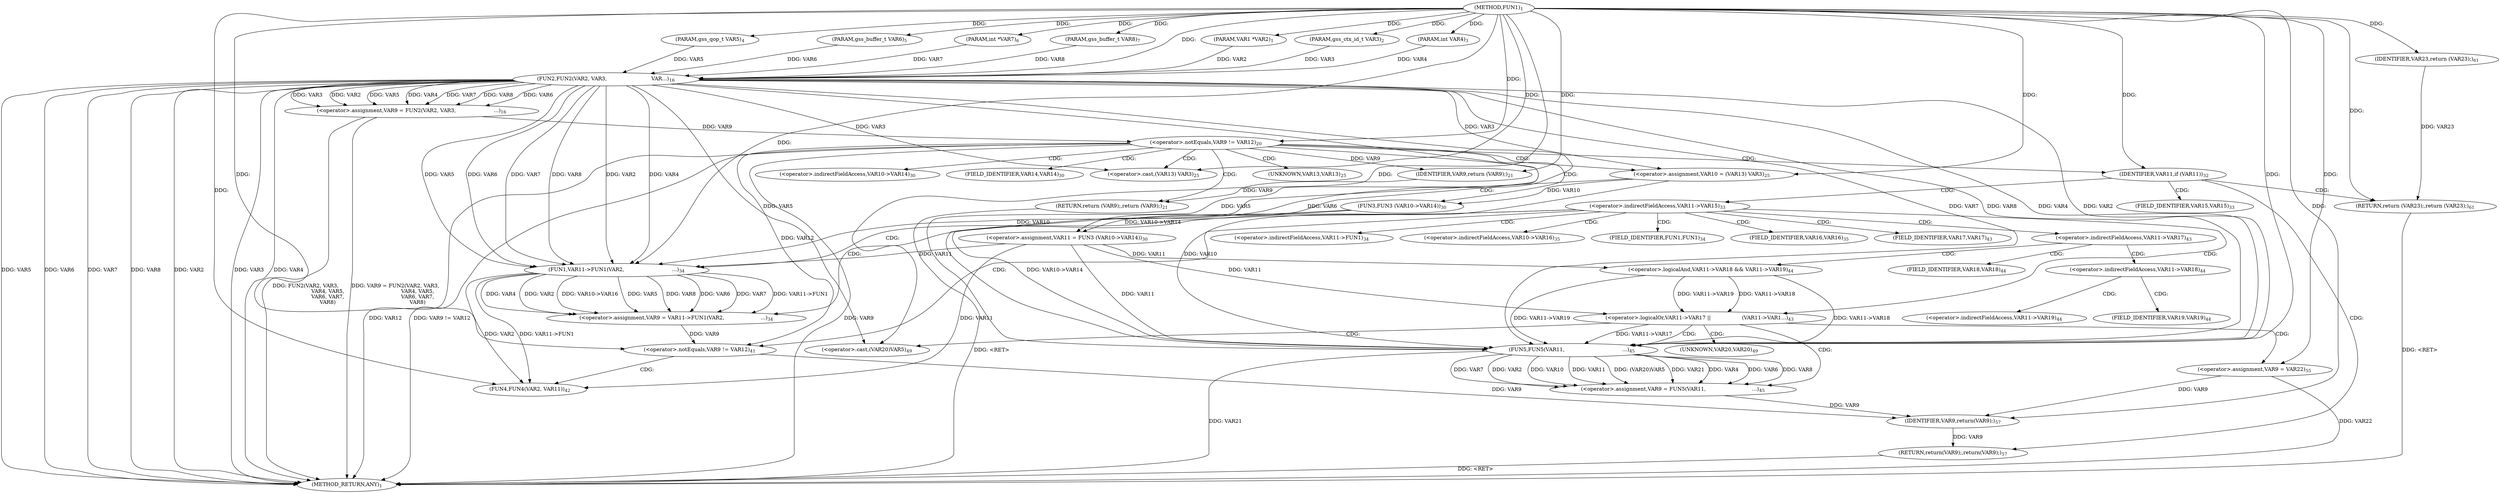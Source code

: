 digraph "FUN1" {  
"8" [label = <(METHOD,FUN1)<SUB>1</SUB>> ]
"117" [label = <(METHOD_RETURN,ANY)<SUB>1</SUB>> ]
"9" [label = <(PARAM,VAR1 *VAR2)<SUB>1</SUB>> ]
"10" [label = <(PARAM,gss_ctx_id_t VAR3)<SUB>2</SUB>> ]
"11" [label = <(PARAM,int VAR4)<SUB>3</SUB>> ]
"12" [label = <(PARAM,gss_qop_t VAR5)<SUB>4</SUB>> ]
"13" [label = <(PARAM,gss_buffer_t VAR6)<SUB>5</SUB>> ]
"14" [label = <(PARAM,int *VAR7)<SUB>6</SUB>> ]
"15" [label = <(PARAM,gss_buffer_t VAR8)<SUB>7</SUB>> ]
"20" [label = <(&lt;operator&gt;.assignment,VAR9 = FUN2(VAR2, VAR3,
                       ...)<SUB>16</SUB>> ]
"37" [label = <(&lt;operator&gt;.assignment,VAR10 = (VAR13) VAR3)<SUB>25</SUB>> ]
"42" [label = <(&lt;operator&gt;.assignment,VAR11 = FUN3 (VAR10-&gt;VAR14))<SUB>30</SUB>> ]
"115" [label = <(RETURN,return (VAR23);,return (VAR23);)<SUB>61</SUB>> ]
"31" [label = <(&lt;operator&gt;.notEquals,VAR9 != VAR12)<SUB>20</SUB>> ]
"49" [label = <(IDENTIFIER,VAR11,if (VAR11))<SUB>32</SUB>> ]
"116" [label = <(IDENTIFIER,VAR23,return (VAR23);)<SUB>61</SUB>> ]
"22" [label = <(FUN2,FUN2(VAR2, VAR3,
                           VAR...)<SUB>16</SUB>> ]
"35" [label = <(RETURN,return (VAR9);,return (VAR9);)<SUB>21</SUB>> ]
"39" [label = <(&lt;operator&gt;.cast,(VAR13) VAR3)<SUB>25</SUB>> ]
"44" [label = <(FUN3,FUN3 (VAR10-&gt;VAR14))<SUB>30</SUB>> ]
"113" [label = <(RETURN,return(VAR9);,return(VAR9);)<SUB>57</SUB>> ]
"36" [label = <(IDENTIFIER,VAR9,return (VAR9);)<SUB>21</SUB>> ]
"114" [label = <(IDENTIFIER,VAR9,return(VAR9);)<SUB>57</SUB>> ]
"56" [label = <(&lt;operator&gt;.assignment,VAR9 = VAR11-&gt;FUN1(VAR2,
                      ...)<SUB>34</SUB>> ]
"72" [label = <(&lt;operator&gt;.notEquals,VAR9 != VAR12)<SUB>41</SUB>> ]
"58" [label = <(FUN1,VAR11-&gt;FUN1(VAR2,
                             ...)<SUB>34</SUB>> ]
"76" [label = <(FUN4,FUN4(VAR2, VAR11))<SUB>42</SUB>> ]
"82" [label = <(&lt;operator&gt;.logicalOr,VAR11-&gt;VAR17 ||
                   (VAR11-&gt;VAR1...)<SUB>43</SUB>> ]
"94" [label = <(&lt;operator&gt;.assignment,VAR9 = FUN5(VAR11,
                            ...)<SUB>45</SUB>> ]
"86" [label = <(&lt;operator&gt;.logicalAnd,VAR11-&gt;VAR18 &amp;&amp; VAR11-&gt;VAR19)<SUB>44</SUB>> ]
"110" [label = <(&lt;operator&gt;.assignment,VAR9 = VAR22)<SUB>55</SUB>> ]
"96" [label = <(FUN5,FUN5(VAR11,
                                   ...)<SUB>45</SUB>> ]
"101" [label = <(&lt;operator&gt;.cast,(VAR20)VAR5)<SUB>49</SUB>> ]
"40" [label = <(UNKNOWN,VAR13,VAR13)<SUB>25</SUB>> ]
"45" [label = <(&lt;operator&gt;.indirectFieldAccess,VAR10-&gt;VAR14)<SUB>30</SUB>> ]
"47" [label = <(FIELD_IDENTIFIER,VAR14,VAR14)<SUB>30</SUB>> ]
"52" [label = <(&lt;operator&gt;.indirectFieldAccess,VAR11-&gt;VAR15)<SUB>33</SUB>> ]
"54" [label = <(FIELD_IDENTIFIER,VAR15,VAR15)<SUB>33</SUB>> ]
"59" [label = <(&lt;operator&gt;.indirectFieldAccess,VAR11-&gt;FUN1)<SUB>34</SUB>> ]
"63" [label = <(&lt;operator&gt;.indirectFieldAccess,VAR10-&gt;VAR16)<SUB>35</SUB>> ]
"61" [label = <(FIELD_IDENTIFIER,FUN1,FUN1)<SUB>34</SUB>> ]
"65" [label = <(FIELD_IDENTIFIER,VAR16,VAR16)<SUB>35</SUB>> ]
"83" [label = <(&lt;operator&gt;.indirectFieldAccess,VAR11-&gt;VAR17)<SUB>43</SUB>> ]
"85" [label = <(FIELD_IDENTIFIER,VAR17,VAR17)<SUB>43</SUB>> ]
"87" [label = <(&lt;operator&gt;.indirectFieldAccess,VAR11-&gt;VAR18)<SUB>44</SUB>> ]
"90" [label = <(&lt;operator&gt;.indirectFieldAccess,VAR11-&gt;VAR19)<SUB>44</SUB>> ]
"89" [label = <(FIELD_IDENTIFIER,VAR18,VAR18)<SUB>44</SUB>> ]
"92" [label = <(FIELD_IDENTIFIER,VAR19,VAR19)<SUB>44</SUB>> ]
"102" [label = <(UNKNOWN,VAR20,VAR20)<SUB>49</SUB>> ]
  "35" -> "117"  [ label = "DDG: &lt;RET&gt;"] 
  "115" -> "117"  [ label = "DDG: &lt;RET&gt;"] 
  "113" -> "117"  [ label = "DDG: &lt;RET&gt;"] 
  "22" -> "117"  [ label = "DDG: VAR2"] 
  "22" -> "117"  [ label = "DDG: VAR3"] 
  "22" -> "117"  [ label = "DDG: VAR4"] 
  "22" -> "117"  [ label = "DDG: VAR5"] 
  "22" -> "117"  [ label = "DDG: VAR6"] 
  "22" -> "117"  [ label = "DDG: VAR7"] 
  "22" -> "117"  [ label = "DDG: VAR8"] 
  "20" -> "117"  [ label = "DDG: FUN2(VAR2, VAR3,
                           VAR4, VAR5,
                           VAR6, VAR7,
                           VAR8)"] 
  "20" -> "117"  [ label = "DDG: VAR9 = FUN2(VAR2, VAR3,
                           VAR4, VAR5,
                           VAR6, VAR7,
                           VAR8)"] 
  "31" -> "117"  [ label = "DDG: VAR9"] 
  "31" -> "117"  [ label = "DDG: VAR12"] 
  "31" -> "117"  [ label = "DDG: VAR9 != VAR12"] 
  "96" -> "117"  [ label = "DDG: VAR21"] 
  "110" -> "117"  [ label = "DDG: VAR22"] 
  "8" -> "9"  [ label = "DDG: "] 
  "8" -> "10"  [ label = "DDG: "] 
  "8" -> "11"  [ label = "DDG: "] 
  "8" -> "12"  [ label = "DDG: "] 
  "8" -> "13"  [ label = "DDG: "] 
  "8" -> "14"  [ label = "DDG: "] 
  "8" -> "15"  [ label = "DDG: "] 
  "22" -> "20"  [ label = "DDG: VAR6"] 
  "22" -> "20"  [ label = "DDG: VAR3"] 
  "22" -> "20"  [ label = "DDG: VAR2"] 
  "22" -> "20"  [ label = "DDG: VAR5"] 
  "22" -> "20"  [ label = "DDG: VAR4"] 
  "22" -> "20"  [ label = "DDG: VAR7"] 
  "22" -> "20"  [ label = "DDG: VAR8"] 
  "22" -> "37"  [ label = "DDG: VAR3"] 
  "8" -> "37"  [ label = "DDG: "] 
  "44" -> "42"  [ label = "DDG: VAR10-&gt;VAR14"] 
  "116" -> "115"  [ label = "DDG: VAR23"] 
  "8" -> "115"  [ label = "DDG: "] 
  "8" -> "49"  [ label = "DDG: "] 
  "8" -> "116"  [ label = "DDG: "] 
  "9" -> "22"  [ label = "DDG: VAR2"] 
  "8" -> "22"  [ label = "DDG: "] 
  "10" -> "22"  [ label = "DDG: VAR3"] 
  "11" -> "22"  [ label = "DDG: VAR4"] 
  "12" -> "22"  [ label = "DDG: VAR5"] 
  "13" -> "22"  [ label = "DDG: VAR6"] 
  "14" -> "22"  [ label = "DDG: VAR7"] 
  "15" -> "22"  [ label = "DDG: VAR8"] 
  "20" -> "31"  [ label = "DDG: VAR9"] 
  "8" -> "31"  [ label = "DDG: "] 
  "36" -> "35"  [ label = "DDG: VAR9"] 
  "22" -> "39"  [ label = "DDG: VAR3"] 
  "8" -> "39"  [ label = "DDG: "] 
  "37" -> "44"  [ label = "DDG: VAR10"] 
  "114" -> "113"  [ label = "DDG: VAR9"] 
  "31" -> "36"  [ label = "DDG: VAR9"] 
  "8" -> "36"  [ label = "DDG: "] 
  "72" -> "114"  [ label = "DDG: VAR9"] 
  "94" -> "114"  [ label = "DDG: VAR9"] 
  "110" -> "114"  [ label = "DDG: VAR9"] 
  "8" -> "114"  [ label = "DDG: "] 
  "58" -> "56"  [ label = "DDG: VAR5"] 
  "58" -> "56"  [ label = "DDG: VAR8"] 
  "58" -> "56"  [ label = "DDG: VAR6"] 
  "58" -> "56"  [ label = "DDG: VAR7"] 
  "58" -> "56"  [ label = "DDG: VAR11-&gt;FUN1"] 
  "58" -> "56"  [ label = "DDG: VAR4"] 
  "58" -> "56"  [ label = "DDG: VAR2"] 
  "58" -> "56"  [ label = "DDG: VAR10-&gt;VAR16"] 
  "42" -> "58"  [ label = "DDG: VAR11"] 
  "22" -> "58"  [ label = "DDG: VAR2"] 
  "8" -> "58"  [ label = "DDG: "] 
  "37" -> "58"  [ label = "DDG: VAR10"] 
  "22" -> "58"  [ label = "DDG: VAR4"] 
  "22" -> "58"  [ label = "DDG: VAR5"] 
  "22" -> "58"  [ label = "DDG: VAR6"] 
  "22" -> "58"  [ label = "DDG: VAR7"] 
  "22" -> "58"  [ label = "DDG: VAR8"] 
  "56" -> "72"  [ label = "DDG: VAR9"] 
  "8" -> "72"  [ label = "DDG: "] 
  "31" -> "72"  [ label = "DDG: VAR12"] 
  "58" -> "76"  [ label = "DDG: VAR2"] 
  "8" -> "76"  [ label = "DDG: "] 
  "42" -> "76"  [ label = "DDG: VAR11"] 
  "58" -> "76"  [ label = "DDG: VAR11-&gt;FUN1"] 
  "42" -> "82"  [ label = "DDG: VAR11"] 
  "86" -> "82"  [ label = "DDG: VAR11-&gt;VAR18"] 
  "86" -> "82"  [ label = "DDG: VAR11-&gt;VAR19"] 
  "96" -> "94"  [ label = "DDG: VAR6"] 
  "96" -> "94"  [ label = "DDG: VAR8"] 
  "96" -> "94"  [ label = "DDG: VAR7"] 
  "96" -> "94"  [ label = "DDG: VAR2"] 
  "96" -> "94"  [ label = "DDG: VAR10"] 
  "96" -> "94"  [ label = "DDG: VAR11"] 
  "96" -> "94"  [ label = "DDG: (VAR20)VAR5"] 
  "96" -> "94"  [ label = "DDG: VAR21"] 
  "96" -> "94"  [ label = "DDG: VAR4"] 
  "42" -> "86"  [ label = "DDG: VAR11"] 
  "8" -> "110"  [ label = "DDG: "] 
  "42" -> "96"  [ label = "DDG: VAR11"] 
  "82" -> "96"  [ label = "DDG: VAR11-&gt;VAR17"] 
  "86" -> "96"  [ label = "DDG: VAR11-&gt;VAR18"] 
  "86" -> "96"  [ label = "DDG: VAR11-&gt;VAR19"] 
  "8" -> "96"  [ label = "DDG: "] 
  "22" -> "96"  [ label = "DDG: VAR2"] 
  "37" -> "96"  [ label = "DDG: VAR10"] 
  "44" -> "96"  [ label = "DDG: VAR10-&gt;VAR14"] 
  "22" -> "96"  [ label = "DDG: VAR4"] 
  "22" -> "96"  [ label = "DDG: VAR5"] 
  "22" -> "96"  [ label = "DDG: VAR6"] 
  "22" -> "96"  [ label = "DDG: VAR7"] 
  "22" -> "96"  [ label = "DDG: VAR8"] 
  "22" -> "101"  [ label = "DDG: VAR5"] 
  "8" -> "101"  [ label = "DDG: "] 
  "31" -> "47"  [ label = "CDG: "] 
  "31" -> "49"  [ label = "CDG: "] 
  "31" -> "42"  [ label = "CDG: "] 
  "31" -> "37"  [ label = "CDG: "] 
  "31" -> "45"  [ label = "CDG: "] 
  "31" -> "40"  [ label = "CDG: "] 
  "31" -> "44"  [ label = "CDG: "] 
  "31" -> "35"  [ label = "CDG: "] 
  "31" -> "39"  [ label = "CDG: "] 
  "49" -> "115"  [ label = "CDG: "] 
  "49" -> "113"  [ label = "CDG: "] 
  "49" -> "52"  [ label = "CDG: "] 
  "49" -> "54"  [ label = "CDG: "] 
  "52" -> "85"  [ label = "CDG: "] 
  "52" -> "72"  [ label = "CDG: "] 
  "52" -> "56"  [ label = "CDG: "] 
  "52" -> "65"  [ label = "CDG: "] 
  "52" -> "59"  [ label = "CDG: "] 
  "52" -> "82"  [ label = "CDG: "] 
  "52" -> "58"  [ label = "CDG: "] 
  "52" -> "61"  [ label = "CDG: "] 
  "52" -> "83"  [ label = "CDG: "] 
  "52" -> "63"  [ label = "CDG: "] 
  "72" -> "76"  [ label = "CDG: "] 
  "82" -> "94"  [ label = "CDG: "] 
  "82" -> "96"  [ label = "CDG: "] 
  "82" -> "102"  [ label = "CDG: "] 
  "82" -> "101"  [ label = "CDG: "] 
  "82" -> "110"  [ label = "CDG: "] 
  "83" -> "89"  [ label = "CDG: "] 
  "83" -> "87"  [ label = "CDG: "] 
  "83" -> "86"  [ label = "CDG: "] 
  "87" -> "92"  [ label = "CDG: "] 
  "87" -> "90"  [ label = "CDG: "] 
}
